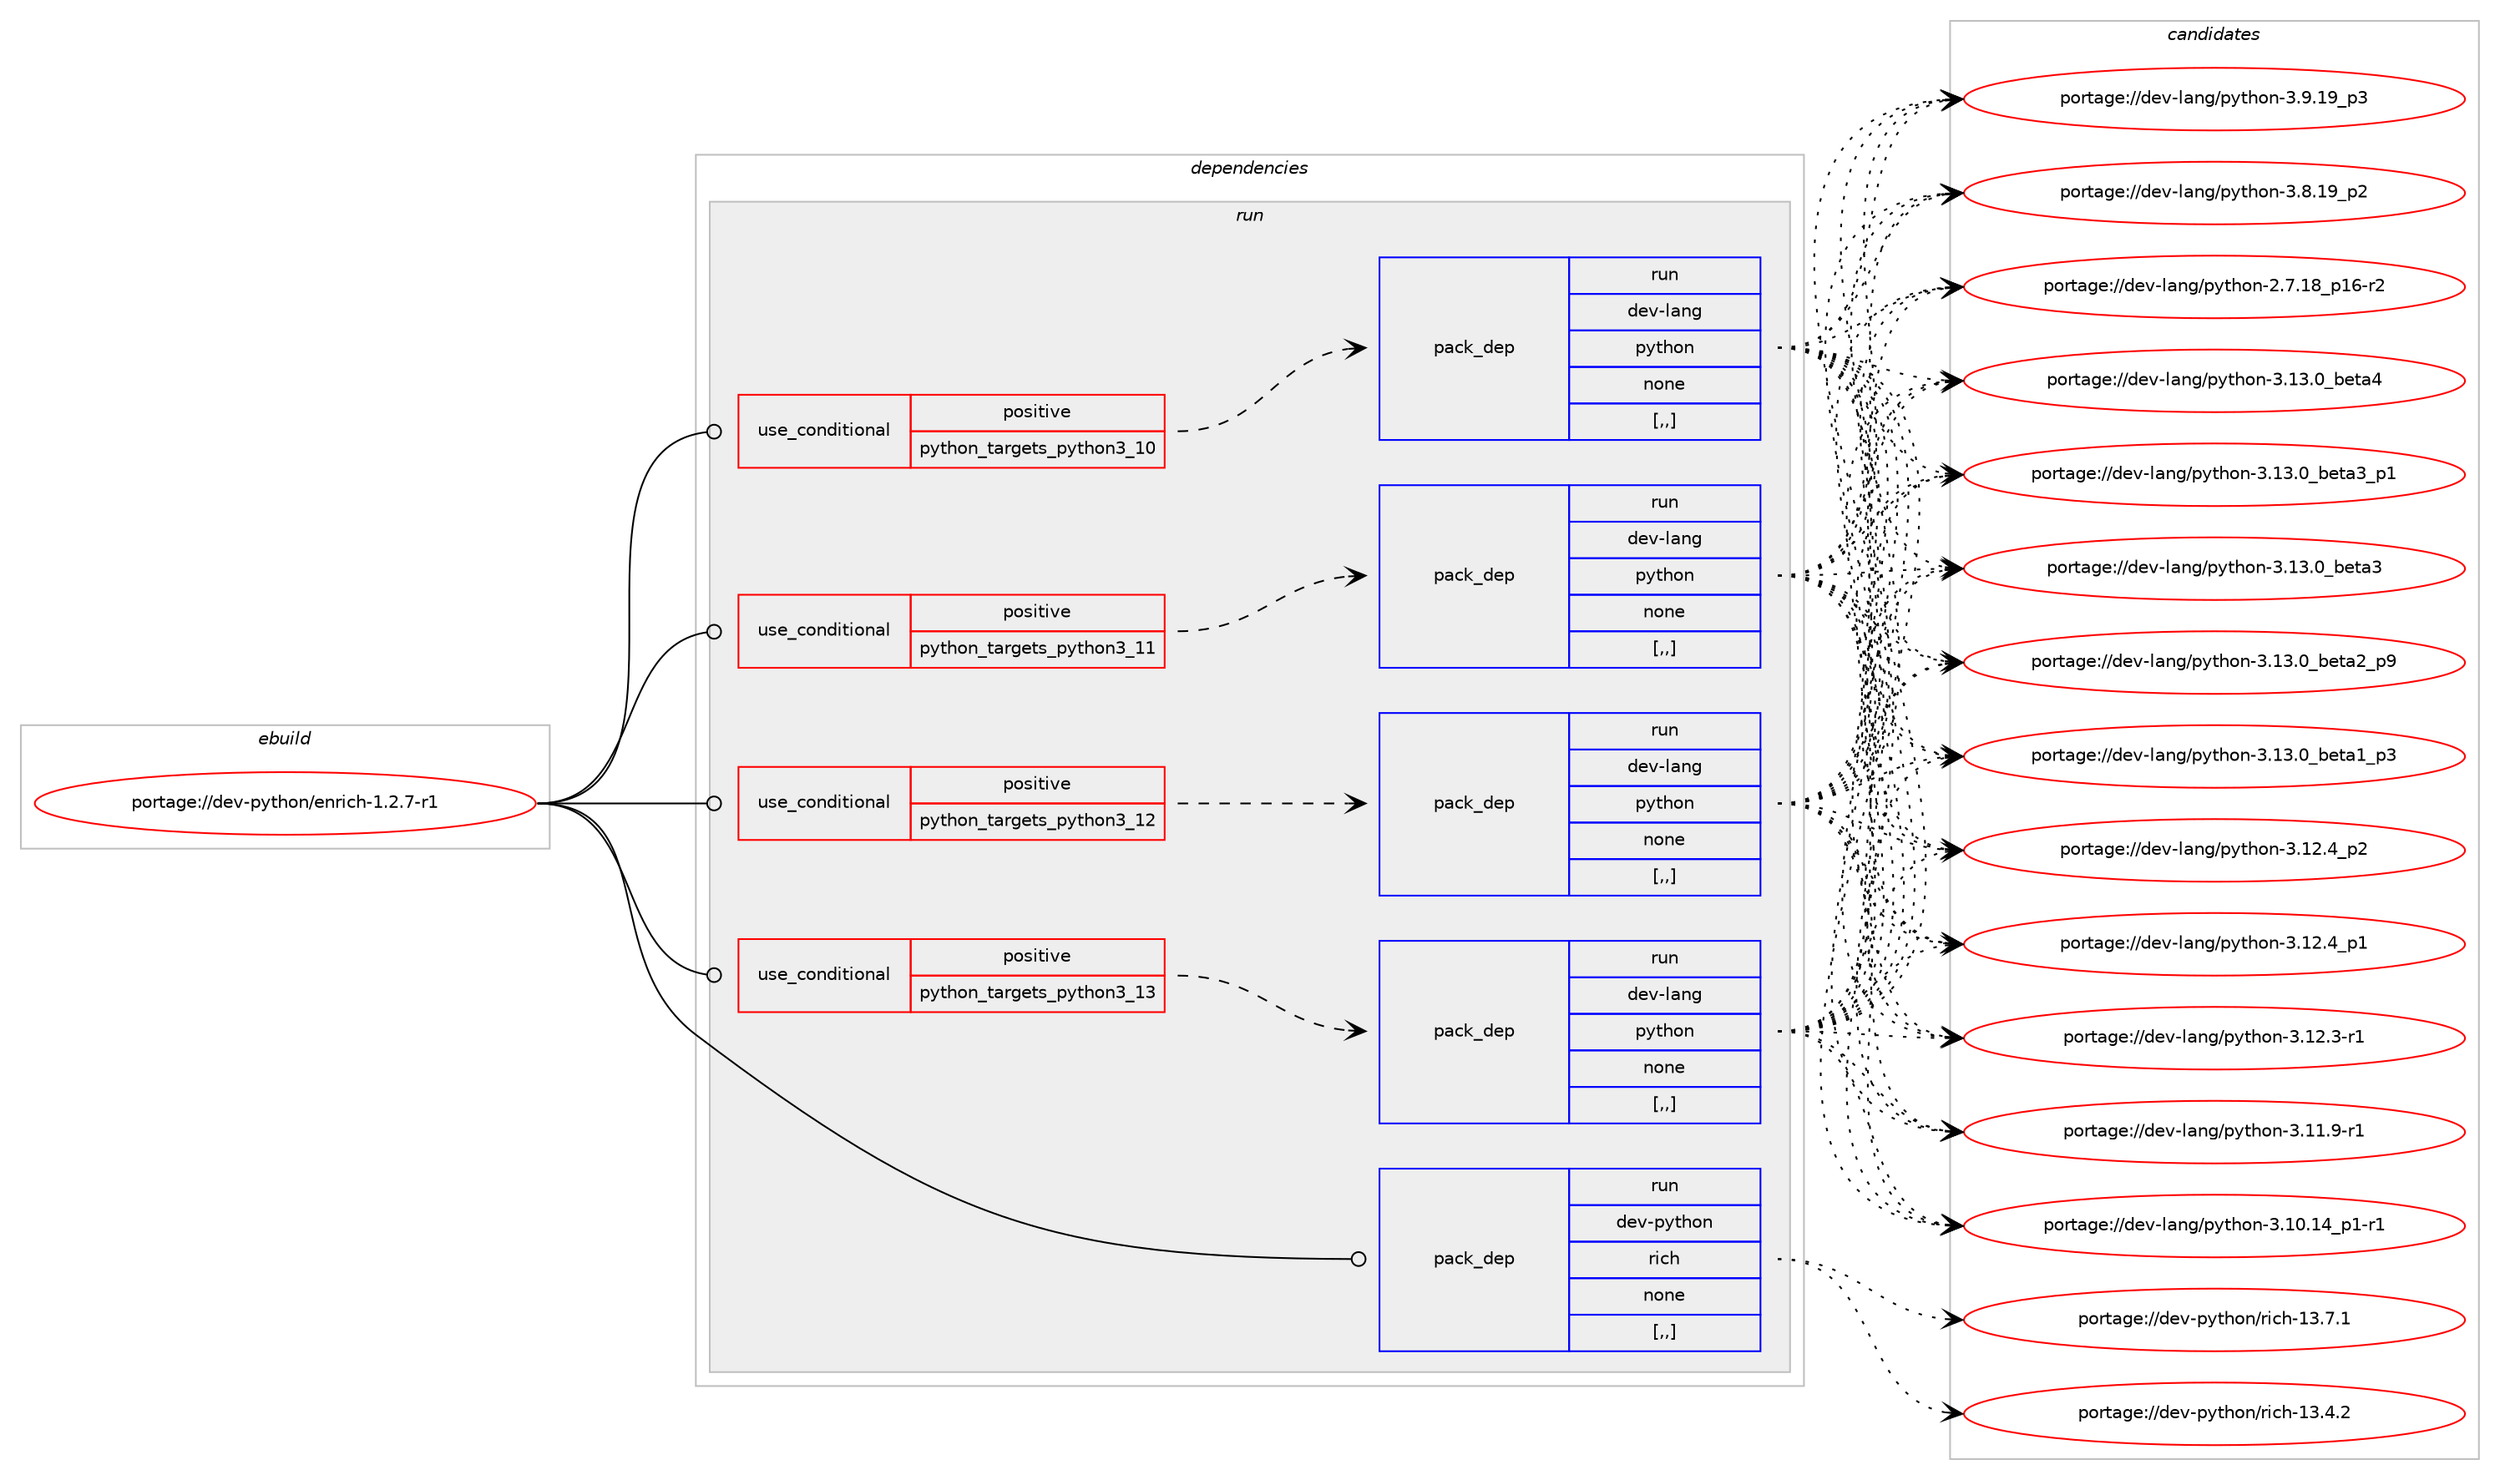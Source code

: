 digraph prolog {

# *************
# Graph options
# *************

newrank=true;
concentrate=true;
compound=true;
graph [rankdir=LR,fontname=Helvetica,fontsize=10,ranksep=1.5];#, ranksep=2.5, nodesep=0.2];
edge  [arrowhead=vee];
node  [fontname=Helvetica,fontsize=10];

# **********
# The ebuild
# **********

subgraph cluster_leftcol {
color=gray;
label=<<i>ebuild</i>>;
id [label="portage://dev-python/enrich-1.2.7-r1", color=red, width=4, href="../dev-python/enrich-1.2.7-r1.svg"];
}

# ****************
# The dependencies
# ****************

subgraph cluster_midcol {
color=gray;
label=<<i>dependencies</i>>;
subgraph cluster_compile {
fillcolor="#eeeeee";
style=filled;
label=<<i>compile</i>>;
}
subgraph cluster_compileandrun {
fillcolor="#eeeeee";
style=filled;
label=<<i>compile and run</i>>;
}
subgraph cluster_run {
fillcolor="#eeeeee";
style=filled;
label=<<i>run</i>>;
subgraph cond32683 {
dependency146202 [label=<<TABLE BORDER="0" CELLBORDER="1" CELLSPACING="0" CELLPADDING="4"><TR><TD ROWSPAN="3" CELLPADDING="10">use_conditional</TD></TR><TR><TD>positive</TD></TR><TR><TD>python_targets_python3_10</TD></TR></TABLE>>, shape=none, color=red];
subgraph pack112270 {
dependency146203 [label=<<TABLE BORDER="0" CELLBORDER="1" CELLSPACING="0" CELLPADDING="4" WIDTH="220"><TR><TD ROWSPAN="6" CELLPADDING="30">pack_dep</TD></TR><TR><TD WIDTH="110">run</TD></TR><TR><TD>dev-lang</TD></TR><TR><TD>python</TD></TR><TR><TD>none</TD></TR><TR><TD>[,,]</TD></TR></TABLE>>, shape=none, color=blue];
}
dependency146202:e -> dependency146203:w [weight=20,style="dashed",arrowhead="vee"];
}
id:e -> dependency146202:w [weight=20,style="solid",arrowhead="odot"];
subgraph cond32684 {
dependency146204 [label=<<TABLE BORDER="0" CELLBORDER="1" CELLSPACING="0" CELLPADDING="4"><TR><TD ROWSPAN="3" CELLPADDING="10">use_conditional</TD></TR><TR><TD>positive</TD></TR><TR><TD>python_targets_python3_11</TD></TR></TABLE>>, shape=none, color=red];
subgraph pack112271 {
dependency146205 [label=<<TABLE BORDER="0" CELLBORDER="1" CELLSPACING="0" CELLPADDING="4" WIDTH="220"><TR><TD ROWSPAN="6" CELLPADDING="30">pack_dep</TD></TR><TR><TD WIDTH="110">run</TD></TR><TR><TD>dev-lang</TD></TR><TR><TD>python</TD></TR><TR><TD>none</TD></TR><TR><TD>[,,]</TD></TR></TABLE>>, shape=none, color=blue];
}
dependency146204:e -> dependency146205:w [weight=20,style="dashed",arrowhead="vee"];
}
id:e -> dependency146204:w [weight=20,style="solid",arrowhead="odot"];
subgraph cond32685 {
dependency146206 [label=<<TABLE BORDER="0" CELLBORDER="1" CELLSPACING="0" CELLPADDING="4"><TR><TD ROWSPAN="3" CELLPADDING="10">use_conditional</TD></TR><TR><TD>positive</TD></TR><TR><TD>python_targets_python3_12</TD></TR></TABLE>>, shape=none, color=red];
subgraph pack112272 {
dependency146207 [label=<<TABLE BORDER="0" CELLBORDER="1" CELLSPACING="0" CELLPADDING="4" WIDTH="220"><TR><TD ROWSPAN="6" CELLPADDING="30">pack_dep</TD></TR><TR><TD WIDTH="110">run</TD></TR><TR><TD>dev-lang</TD></TR><TR><TD>python</TD></TR><TR><TD>none</TD></TR><TR><TD>[,,]</TD></TR></TABLE>>, shape=none, color=blue];
}
dependency146206:e -> dependency146207:w [weight=20,style="dashed",arrowhead="vee"];
}
id:e -> dependency146206:w [weight=20,style="solid",arrowhead="odot"];
subgraph cond32686 {
dependency146208 [label=<<TABLE BORDER="0" CELLBORDER="1" CELLSPACING="0" CELLPADDING="4"><TR><TD ROWSPAN="3" CELLPADDING="10">use_conditional</TD></TR><TR><TD>positive</TD></TR><TR><TD>python_targets_python3_13</TD></TR></TABLE>>, shape=none, color=red];
subgraph pack112273 {
dependency146209 [label=<<TABLE BORDER="0" CELLBORDER="1" CELLSPACING="0" CELLPADDING="4" WIDTH="220"><TR><TD ROWSPAN="6" CELLPADDING="30">pack_dep</TD></TR><TR><TD WIDTH="110">run</TD></TR><TR><TD>dev-lang</TD></TR><TR><TD>python</TD></TR><TR><TD>none</TD></TR><TR><TD>[,,]</TD></TR></TABLE>>, shape=none, color=blue];
}
dependency146208:e -> dependency146209:w [weight=20,style="dashed",arrowhead="vee"];
}
id:e -> dependency146208:w [weight=20,style="solid",arrowhead="odot"];
subgraph pack112274 {
dependency146210 [label=<<TABLE BORDER="0" CELLBORDER="1" CELLSPACING="0" CELLPADDING="4" WIDTH="220"><TR><TD ROWSPAN="6" CELLPADDING="30">pack_dep</TD></TR><TR><TD WIDTH="110">run</TD></TR><TR><TD>dev-python</TD></TR><TR><TD>rich</TD></TR><TR><TD>none</TD></TR><TR><TD>[,,]</TD></TR></TABLE>>, shape=none, color=blue];
}
id:e -> dependency146210:w [weight=20,style="solid",arrowhead="odot"];
}
}

# **************
# The candidates
# **************

subgraph cluster_choices {
rank=same;
color=gray;
label=<<i>candidates</i>>;

subgraph choice112270 {
color=black;
nodesep=1;
choice1001011184510897110103471121211161041111104551464951464895981011169752 [label="portage://dev-lang/python-3.13.0_beta4", color=red, width=4,href="../dev-lang/python-3.13.0_beta4.svg"];
choice10010111845108971101034711212111610411111045514649514648959810111697519511249 [label="portage://dev-lang/python-3.13.0_beta3_p1", color=red, width=4,href="../dev-lang/python-3.13.0_beta3_p1.svg"];
choice1001011184510897110103471121211161041111104551464951464895981011169751 [label="portage://dev-lang/python-3.13.0_beta3", color=red, width=4,href="../dev-lang/python-3.13.0_beta3.svg"];
choice10010111845108971101034711212111610411111045514649514648959810111697509511257 [label="portage://dev-lang/python-3.13.0_beta2_p9", color=red, width=4,href="../dev-lang/python-3.13.0_beta2_p9.svg"];
choice10010111845108971101034711212111610411111045514649514648959810111697499511251 [label="portage://dev-lang/python-3.13.0_beta1_p3", color=red, width=4,href="../dev-lang/python-3.13.0_beta1_p3.svg"];
choice100101118451089711010347112121116104111110455146495046529511250 [label="portage://dev-lang/python-3.12.4_p2", color=red, width=4,href="../dev-lang/python-3.12.4_p2.svg"];
choice100101118451089711010347112121116104111110455146495046529511249 [label="portage://dev-lang/python-3.12.4_p1", color=red, width=4,href="../dev-lang/python-3.12.4_p1.svg"];
choice100101118451089711010347112121116104111110455146495046514511449 [label="portage://dev-lang/python-3.12.3-r1", color=red, width=4,href="../dev-lang/python-3.12.3-r1.svg"];
choice100101118451089711010347112121116104111110455146494946574511449 [label="portage://dev-lang/python-3.11.9-r1", color=red, width=4,href="../dev-lang/python-3.11.9-r1.svg"];
choice100101118451089711010347112121116104111110455146494846495295112494511449 [label="portage://dev-lang/python-3.10.14_p1-r1", color=red, width=4,href="../dev-lang/python-3.10.14_p1-r1.svg"];
choice100101118451089711010347112121116104111110455146574649579511251 [label="portage://dev-lang/python-3.9.19_p3", color=red, width=4,href="../dev-lang/python-3.9.19_p3.svg"];
choice100101118451089711010347112121116104111110455146564649579511250 [label="portage://dev-lang/python-3.8.19_p2", color=red, width=4,href="../dev-lang/python-3.8.19_p2.svg"];
choice100101118451089711010347112121116104111110455046554649569511249544511450 [label="portage://dev-lang/python-2.7.18_p16-r2", color=red, width=4,href="../dev-lang/python-2.7.18_p16-r2.svg"];
dependency146203:e -> choice1001011184510897110103471121211161041111104551464951464895981011169752:w [style=dotted,weight="100"];
dependency146203:e -> choice10010111845108971101034711212111610411111045514649514648959810111697519511249:w [style=dotted,weight="100"];
dependency146203:e -> choice1001011184510897110103471121211161041111104551464951464895981011169751:w [style=dotted,weight="100"];
dependency146203:e -> choice10010111845108971101034711212111610411111045514649514648959810111697509511257:w [style=dotted,weight="100"];
dependency146203:e -> choice10010111845108971101034711212111610411111045514649514648959810111697499511251:w [style=dotted,weight="100"];
dependency146203:e -> choice100101118451089711010347112121116104111110455146495046529511250:w [style=dotted,weight="100"];
dependency146203:e -> choice100101118451089711010347112121116104111110455146495046529511249:w [style=dotted,weight="100"];
dependency146203:e -> choice100101118451089711010347112121116104111110455146495046514511449:w [style=dotted,weight="100"];
dependency146203:e -> choice100101118451089711010347112121116104111110455146494946574511449:w [style=dotted,weight="100"];
dependency146203:e -> choice100101118451089711010347112121116104111110455146494846495295112494511449:w [style=dotted,weight="100"];
dependency146203:e -> choice100101118451089711010347112121116104111110455146574649579511251:w [style=dotted,weight="100"];
dependency146203:e -> choice100101118451089711010347112121116104111110455146564649579511250:w [style=dotted,weight="100"];
dependency146203:e -> choice100101118451089711010347112121116104111110455046554649569511249544511450:w [style=dotted,weight="100"];
}
subgraph choice112271 {
color=black;
nodesep=1;
choice1001011184510897110103471121211161041111104551464951464895981011169752 [label="portage://dev-lang/python-3.13.0_beta4", color=red, width=4,href="../dev-lang/python-3.13.0_beta4.svg"];
choice10010111845108971101034711212111610411111045514649514648959810111697519511249 [label="portage://dev-lang/python-3.13.0_beta3_p1", color=red, width=4,href="../dev-lang/python-3.13.0_beta3_p1.svg"];
choice1001011184510897110103471121211161041111104551464951464895981011169751 [label="portage://dev-lang/python-3.13.0_beta3", color=red, width=4,href="../dev-lang/python-3.13.0_beta3.svg"];
choice10010111845108971101034711212111610411111045514649514648959810111697509511257 [label="portage://dev-lang/python-3.13.0_beta2_p9", color=red, width=4,href="../dev-lang/python-3.13.0_beta2_p9.svg"];
choice10010111845108971101034711212111610411111045514649514648959810111697499511251 [label="portage://dev-lang/python-3.13.0_beta1_p3", color=red, width=4,href="../dev-lang/python-3.13.0_beta1_p3.svg"];
choice100101118451089711010347112121116104111110455146495046529511250 [label="portage://dev-lang/python-3.12.4_p2", color=red, width=4,href="../dev-lang/python-3.12.4_p2.svg"];
choice100101118451089711010347112121116104111110455146495046529511249 [label="portage://dev-lang/python-3.12.4_p1", color=red, width=4,href="../dev-lang/python-3.12.4_p1.svg"];
choice100101118451089711010347112121116104111110455146495046514511449 [label="portage://dev-lang/python-3.12.3-r1", color=red, width=4,href="../dev-lang/python-3.12.3-r1.svg"];
choice100101118451089711010347112121116104111110455146494946574511449 [label="portage://dev-lang/python-3.11.9-r1", color=red, width=4,href="../dev-lang/python-3.11.9-r1.svg"];
choice100101118451089711010347112121116104111110455146494846495295112494511449 [label="portage://dev-lang/python-3.10.14_p1-r1", color=red, width=4,href="../dev-lang/python-3.10.14_p1-r1.svg"];
choice100101118451089711010347112121116104111110455146574649579511251 [label="portage://dev-lang/python-3.9.19_p3", color=red, width=4,href="../dev-lang/python-3.9.19_p3.svg"];
choice100101118451089711010347112121116104111110455146564649579511250 [label="portage://dev-lang/python-3.8.19_p2", color=red, width=4,href="../dev-lang/python-3.8.19_p2.svg"];
choice100101118451089711010347112121116104111110455046554649569511249544511450 [label="portage://dev-lang/python-2.7.18_p16-r2", color=red, width=4,href="../dev-lang/python-2.7.18_p16-r2.svg"];
dependency146205:e -> choice1001011184510897110103471121211161041111104551464951464895981011169752:w [style=dotted,weight="100"];
dependency146205:e -> choice10010111845108971101034711212111610411111045514649514648959810111697519511249:w [style=dotted,weight="100"];
dependency146205:e -> choice1001011184510897110103471121211161041111104551464951464895981011169751:w [style=dotted,weight="100"];
dependency146205:e -> choice10010111845108971101034711212111610411111045514649514648959810111697509511257:w [style=dotted,weight="100"];
dependency146205:e -> choice10010111845108971101034711212111610411111045514649514648959810111697499511251:w [style=dotted,weight="100"];
dependency146205:e -> choice100101118451089711010347112121116104111110455146495046529511250:w [style=dotted,weight="100"];
dependency146205:e -> choice100101118451089711010347112121116104111110455146495046529511249:w [style=dotted,weight="100"];
dependency146205:e -> choice100101118451089711010347112121116104111110455146495046514511449:w [style=dotted,weight="100"];
dependency146205:e -> choice100101118451089711010347112121116104111110455146494946574511449:w [style=dotted,weight="100"];
dependency146205:e -> choice100101118451089711010347112121116104111110455146494846495295112494511449:w [style=dotted,weight="100"];
dependency146205:e -> choice100101118451089711010347112121116104111110455146574649579511251:w [style=dotted,weight="100"];
dependency146205:e -> choice100101118451089711010347112121116104111110455146564649579511250:w [style=dotted,weight="100"];
dependency146205:e -> choice100101118451089711010347112121116104111110455046554649569511249544511450:w [style=dotted,weight="100"];
}
subgraph choice112272 {
color=black;
nodesep=1;
choice1001011184510897110103471121211161041111104551464951464895981011169752 [label="portage://dev-lang/python-3.13.0_beta4", color=red, width=4,href="../dev-lang/python-3.13.0_beta4.svg"];
choice10010111845108971101034711212111610411111045514649514648959810111697519511249 [label="portage://dev-lang/python-3.13.0_beta3_p1", color=red, width=4,href="../dev-lang/python-3.13.0_beta3_p1.svg"];
choice1001011184510897110103471121211161041111104551464951464895981011169751 [label="portage://dev-lang/python-3.13.0_beta3", color=red, width=4,href="../dev-lang/python-3.13.0_beta3.svg"];
choice10010111845108971101034711212111610411111045514649514648959810111697509511257 [label="portage://dev-lang/python-3.13.0_beta2_p9", color=red, width=4,href="../dev-lang/python-3.13.0_beta2_p9.svg"];
choice10010111845108971101034711212111610411111045514649514648959810111697499511251 [label="portage://dev-lang/python-3.13.0_beta1_p3", color=red, width=4,href="../dev-lang/python-3.13.0_beta1_p3.svg"];
choice100101118451089711010347112121116104111110455146495046529511250 [label="portage://dev-lang/python-3.12.4_p2", color=red, width=4,href="../dev-lang/python-3.12.4_p2.svg"];
choice100101118451089711010347112121116104111110455146495046529511249 [label="portage://dev-lang/python-3.12.4_p1", color=red, width=4,href="../dev-lang/python-3.12.4_p1.svg"];
choice100101118451089711010347112121116104111110455146495046514511449 [label="portage://dev-lang/python-3.12.3-r1", color=red, width=4,href="../dev-lang/python-3.12.3-r1.svg"];
choice100101118451089711010347112121116104111110455146494946574511449 [label="portage://dev-lang/python-3.11.9-r1", color=red, width=4,href="../dev-lang/python-3.11.9-r1.svg"];
choice100101118451089711010347112121116104111110455146494846495295112494511449 [label="portage://dev-lang/python-3.10.14_p1-r1", color=red, width=4,href="../dev-lang/python-3.10.14_p1-r1.svg"];
choice100101118451089711010347112121116104111110455146574649579511251 [label="portage://dev-lang/python-3.9.19_p3", color=red, width=4,href="../dev-lang/python-3.9.19_p3.svg"];
choice100101118451089711010347112121116104111110455146564649579511250 [label="portage://dev-lang/python-3.8.19_p2", color=red, width=4,href="../dev-lang/python-3.8.19_p2.svg"];
choice100101118451089711010347112121116104111110455046554649569511249544511450 [label="portage://dev-lang/python-2.7.18_p16-r2", color=red, width=4,href="../dev-lang/python-2.7.18_p16-r2.svg"];
dependency146207:e -> choice1001011184510897110103471121211161041111104551464951464895981011169752:w [style=dotted,weight="100"];
dependency146207:e -> choice10010111845108971101034711212111610411111045514649514648959810111697519511249:w [style=dotted,weight="100"];
dependency146207:e -> choice1001011184510897110103471121211161041111104551464951464895981011169751:w [style=dotted,weight="100"];
dependency146207:e -> choice10010111845108971101034711212111610411111045514649514648959810111697509511257:w [style=dotted,weight="100"];
dependency146207:e -> choice10010111845108971101034711212111610411111045514649514648959810111697499511251:w [style=dotted,weight="100"];
dependency146207:e -> choice100101118451089711010347112121116104111110455146495046529511250:w [style=dotted,weight="100"];
dependency146207:e -> choice100101118451089711010347112121116104111110455146495046529511249:w [style=dotted,weight="100"];
dependency146207:e -> choice100101118451089711010347112121116104111110455146495046514511449:w [style=dotted,weight="100"];
dependency146207:e -> choice100101118451089711010347112121116104111110455146494946574511449:w [style=dotted,weight="100"];
dependency146207:e -> choice100101118451089711010347112121116104111110455146494846495295112494511449:w [style=dotted,weight="100"];
dependency146207:e -> choice100101118451089711010347112121116104111110455146574649579511251:w [style=dotted,weight="100"];
dependency146207:e -> choice100101118451089711010347112121116104111110455146564649579511250:w [style=dotted,weight="100"];
dependency146207:e -> choice100101118451089711010347112121116104111110455046554649569511249544511450:w [style=dotted,weight="100"];
}
subgraph choice112273 {
color=black;
nodesep=1;
choice1001011184510897110103471121211161041111104551464951464895981011169752 [label="portage://dev-lang/python-3.13.0_beta4", color=red, width=4,href="../dev-lang/python-3.13.0_beta4.svg"];
choice10010111845108971101034711212111610411111045514649514648959810111697519511249 [label="portage://dev-lang/python-3.13.0_beta3_p1", color=red, width=4,href="../dev-lang/python-3.13.0_beta3_p1.svg"];
choice1001011184510897110103471121211161041111104551464951464895981011169751 [label="portage://dev-lang/python-3.13.0_beta3", color=red, width=4,href="../dev-lang/python-3.13.0_beta3.svg"];
choice10010111845108971101034711212111610411111045514649514648959810111697509511257 [label="portage://dev-lang/python-3.13.0_beta2_p9", color=red, width=4,href="../dev-lang/python-3.13.0_beta2_p9.svg"];
choice10010111845108971101034711212111610411111045514649514648959810111697499511251 [label="portage://dev-lang/python-3.13.0_beta1_p3", color=red, width=4,href="../dev-lang/python-3.13.0_beta1_p3.svg"];
choice100101118451089711010347112121116104111110455146495046529511250 [label="portage://dev-lang/python-3.12.4_p2", color=red, width=4,href="../dev-lang/python-3.12.4_p2.svg"];
choice100101118451089711010347112121116104111110455146495046529511249 [label="portage://dev-lang/python-3.12.4_p1", color=red, width=4,href="../dev-lang/python-3.12.4_p1.svg"];
choice100101118451089711010347112121116104111110455146495046514511449 [label="portage://dev-lang/python-3.12.3-r1", color=red, width=4,href="../dev-lang/python-3.12.3-r1.svg"];
choice100101118451089711010347112121116104111110455146494946574511449 [label="portage://dev-lang/python-3.11.9-r1", color=red, width=4,href="../dev-lang/python-3.11.9-r1.svg"];
choice100101118451089711010347112121116104111110455146494846495295112494511449 [label="portage://dev-lang/python-3.10.14_p1-r1", color=red, width=4,href="../dev-lang/python-3.10.14_p1-r1.svg"];
choice100101118451089711010347112121116104111110455146574649579511251 [label="portage://dev-lang/python-3.9.19_p3", color=red, width=4,href="../dev-lang/python-3.9.19_p3.svg"];
choice100101118451089711010347112121116104111110455146564649579511250 [label="portage://dev-lang/python-3.8.19_p2", color=red, width=4,href="../dev-lang/python-3.8.19_p2.svg"];
choice100101118451089711010347112121116104111110455046554649569511249544511450 [label="portage://dev-lang/python-2.7.18_p16-r2", color=red, width=4,href="../dev-lang/python-2.7.18_p16-r2.svg"];
dependency146209:e -> choice1001011184510897110103471121211161041111104551464951464895981011169752:w [style=dotted,weight="100"];
dependency146209:e -> choice10010111845108971101034711212111610411111045514649514648959810111697519511249:w [style=dotted,weight="100"];
dependency146209:e -> choice1001011184510897110103471121211161041111104551464951464895981011169751:w [style=dotted,weight="100"];
dependency146209:e -> choice10010111845108971101034711212111610411111045514649514648959810111697509511257:w [style=dotted,weight="100"];
dependency146209:e -> choice10010111845108971101034711212111610411111045514649514648959810111697499511251:w [style=dotted,weight="100"];
dependency146209:e -> choice100101118451089711010347112121116104111110455146495046529511250:w [style=dotted,weight="100"];
dependency146209:e -> choice100101118451089711010347112121116104111110455146495046529511249:w [style=dotted,weight="100"];
dependency146209:e -> choice100101118451089711010347112121116104111110455146495046514511449:w [style=dotted,weight="100"];
dependency146209:e -> choice100101118451089711010347112121116104111110455146494946574511449:w [style=dotted,weight="100"];
dependency146209:e -> choice100101118451089711010347112121116104111110455146494846495295112494511449:w [style=dotted,weight="100"];
dependency146209:e -> choice100101118451089711010347112121116104111110455146574649579511251:w [style=dotted,weight="100"];
dependency146209:e -> choice100101118451089711010347112121116104111110455146564649579511250:w [style=dotted,weight="100"];
dependency146209:e -> choice100101118451089711010347112121116104111110455046554649569511249544511450:w [style=dotted,weight="100"];
}
subgraph choice112274 {
color=black;
nodesep=1;
choice10010111845112121116104111110471141059910445495146554649 [label="portage://dev-python/rich-13.7.1", color=red, width=4,href="../dev-python/rich-13.7.1.svg"];
choice10010111845112121116104111110471141059910445495146524650 [label="portage://dev-python/rich-13.4.2", color=red, width=4,href="../dev-python/rich-13.4.2.svg"];
dependency146210:e -> choice10010111845112121116104111110471141059910445495146554649:w [style=dotted,weight="100"];
dependency146210:e -> choice10010111845112121116104111110471141059910445495146524650:w [style=dotted,weight="100"];
}
}

}
